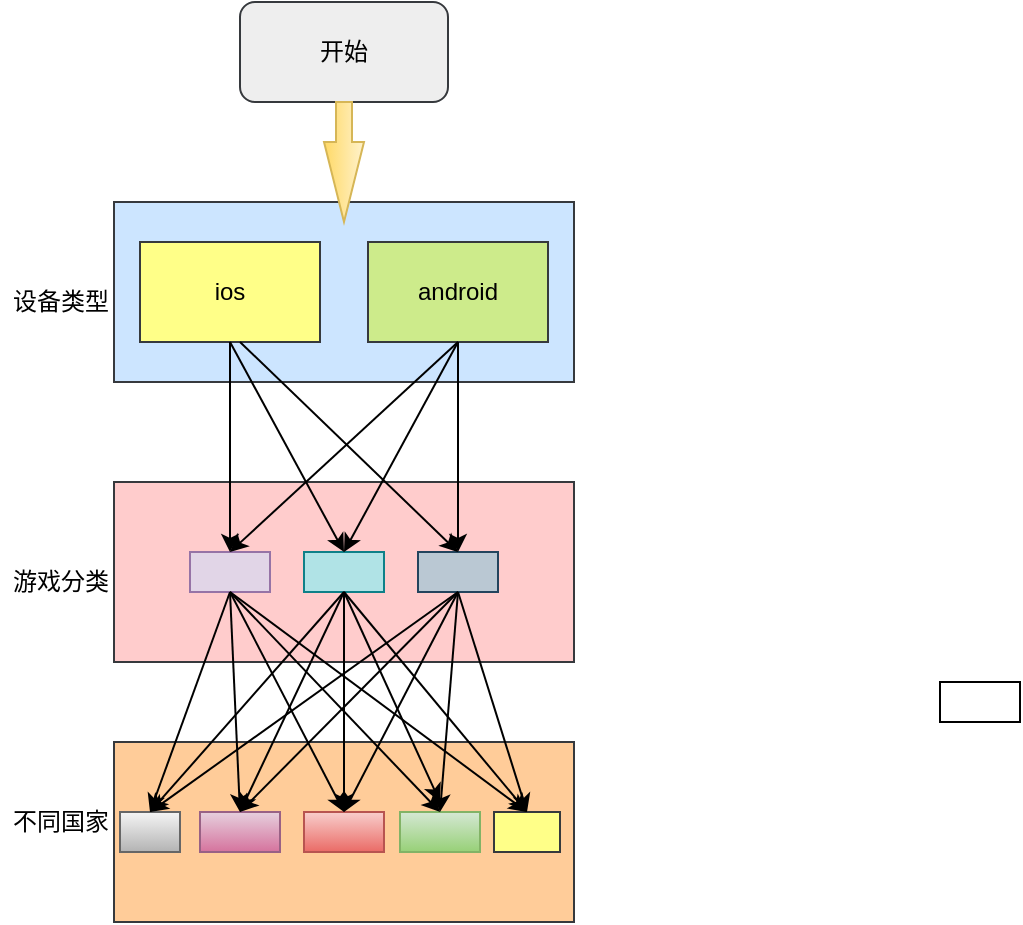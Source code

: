 <mxfile version="17.1.5" type="github">
  <diagram id="92MI-djlpyPuR14hq45h" name="Page-1">
    <mxGraphModel dx="1410" dy="793" grid="1" gridSize="10" guides="1" tooltips="1" connect="1" arrows="1" fold="1" page="1" pageScale="1" pageWidth="827" pageHeight="1169" math="0" shadow="0">
      <root>
        <mxCell id="0" />
        <mxCell id="1" parent="0" />
        <mxCell id="6uUrFZ_AbM6551ekXs-v-1" value="开始" style="rounded=1;whiteSpace=wrap;html=1;fillColor=#eeeeee;strokeColor=#36393d;" vertex="1" parent="1">
          <mxGeometry x="350" y="70" width="104" height="50" as="geometry" />
        </mxCell>
        <mxCell id="6uUrFZ_AbM6551ekXs-v-3" value="" style="rounded=0;whiteSpace=wrap;html=1;fillColor=#cce5ff;strokeColor=#36393d;" vertex="1" parent="1">
          <mxGeometry x="287" y="170" width="230" height="90" as="geometry" />
        </mxCell>
        <mxCell id="6uUrFZ_AbM6551ekXs-v-4" value="" style="rounded=0;whiteSpace=wrap;html=1;fillColor=#ffcccc;strokeColor=#36393d;" vertex="1" parent="1">
          <mxGeometry x="287" y="310" width="230" height="90" as="geometry" />
        </mxCell>
        <mxCell id="6uUrFZ_AbM6551ekXs-v-5" value="ios" style="rounded=0;whiteSpace=wrap;html=1;fillColor=#ffff88;strokeColor=#36393d;" vertex="1" parent="1">
          <mxGeometry x="300" y="190" width="90" height="50" as="geometry" />
        </mxCell>
        <mxCell id="6uUrFZ_AbM6551ekXs-v-6" value="android" style="rounded=0;whiteSpace=wrap;html=1;fillColor=#cdeb8b;strokeColor=#36393d;" vertex="1" parent="1">
          <mxGeometry x="414" y="190" width="90" height="50" as="geometry" />
        </mxCell>
        <mxCell id="6uUrFZ_AbM6551ekXs-v-7" value="" style="rounded=0;whiteSpace=wrap;html=1;fillColor=#ffcc99;strokeColor=#36393d;" vertex="1" parent="1">
          <mxGeometry x="287" y="440" width="230" height="90" as="geometry" />
        </mxCell>
        <mxCell id="6uUrFZ_AbM6551ekXs-v-8" value="" style="rounded=0;whiteSpace=wrap;html=1;fillColor=#b0e3e6;strokeColor=#0e8088;" vertex="1" parent="1">
          <mxGeometry x="382" y="345" width="40" height="20" as="geometry" />
        </mxCell>
        <mxCell id="6uUrFZ_AbM6551ekXs-v-9" value="" style="rounded=0;whiteSpace=wrap;html=1;fillColor=#e1d5e7;strokeColor=#9673a6;" vertex="1" parent="1">
          <mxGeometry x="325" y="345" width="40" height="20" as="geometry" />
        </mxCell>
        <mxCell id="6uUrFZ_AbM6551ekXs-v-10" value="" style="rounded=0;whiteSpace=wrap;html=1;fillColor=#bac8d3;strokeColor=#23445d;" vertex="1" parent="1">
          <mxGeometry x="439" y="345" width="40" height="20" as="geometry" />
        </mxCell>
        <mxCell id="6uUrFZ_AbM6551ekXs-v-11" value="" style="rounded=0;whiteSpace=wrap;html=1;fillColor=#d5e8d4;gradientColor=#97d077;strokeColor=#82b366;" vertex="1" parent="1">
          <mxGeometry x="430" y="475" width="40" height="20" as="geometry" />
        </mxCell>
        <mxCell id="6uUrFZ_AbM6551ekXs-v-12" value="" style="rounded=0;whiteSpace=wrap;html=1;fillColor=#ffff88;strokeColor=#36393d;" vertex="1" parent="1">
          <mxGeometry x="477" y="475" width="33" height="20" as="geometry" />
        </mxCell>
        <mxCell id="6uUrFZ_AbM6551ekXs-v-14" value="" style="rounded=0;whiteSpace=wrap;html=1;fillColor=#f5f5f5;gradientColor=#b3b3b3;strokeColor=#666666;" vertex="1" parent="1">
          <mxGeometry x="290" y="475" width="30" height="20" as="geometry" />
        </mxCell>
        <mxCell id="6uUrFZ_AbM6551ekXs-v-15" value="" style="rounded=0;whiteSpace=wrap;html=1;fillColor=#e6d0de;gradientColor=#d5739d;strokeColor=#996185;" vertex="1" parent="1">
          <mxGeometry x="330" y="475" width="40" height="20" as="geometry" />
        </mxCell>
        <mxCell id="6uUrFZ_AbM6551ekXs-v-16" value="" style="rounded=0;whiteSpace=wrap;html=1;fillColor=#f8cecc;gradientColor=#ea6b66;strokeColor=#b85450;" vertex="1" parent="1">
          <mxGeometry x="382" y="475" width="40" height="20" as="geometry" />
        </mxCell>
        <mxCell id="6uUrFZ_AbM6551ekXs-v-17" value="" style="rounded=0;whiteSpace=wrap;html=1;" vertex="1" parent="1">
          <mxGeometry x="700" y="410" width="40" height="20" as="geometry" />
        </mxCell>
        <mxCell id="6uUrFZ_AbM6551ekXs-v-23" value="" style="html=1;shadow=0;dashed=0;align=center;verticalAlign=middle;shape=mxgraph.arrows2.arrow;dy=0.6;dx=40;direction=south;notch=0;fillColor=#fff2cc;gradientColor=#ffd966;strokeColor=#d6b656;" vertex="1" parent="1">
          <mxGeometry x="392" y="120" width="20" height="60" as="geometry" />
        </mxCell>
        <mxCell id="6uUrFZ_AbM6551ekXs-v-25" value="" style="endArrow=classic;html=1;rounded=0;exitX=0.5;exitY=1;exitDx=0;exitDy=0;entryX=0.5;entryY=0;entryDx=0;entryDy=0;" edge="1" parent="1" source="6uUrFZ_AbM6551ekXs-v-5" target="6uUrFZ_AbM6551ekXs-v-9">
          <mxGeometry width="50" height="50" relative="1" as="geometry">
            <mxPoint x="260" y="480" as="sourcePoint" />
            <mxPoint x="310" y="430" as="targetPoint" />
          </mxGeometry>
        </mxCell>
        <mxCell id="6uUrFZ_AbM6551ekXs-v-26" value="" style="endArrow=classic;html=1;rounded=0;entryX=0.5;entryY=0;entryDx=0;entryDy=0;exitX=0.5;exitY=1;exitDx=0;exitDy=0;" edge="1" parent="1" source="6uUrFZ_AbM6551ekXs-v-5" target="6uUrFZ_AbM6551ekXs-v-8">
          <mxGeometry width="50" height="50" relative="1" as="geometry">
            <mxPoint x="110" y="370" as="sourcePoint" />
            <mxPoint x="160" y="320" as="targetPoint" />
          </mxGeometry>
        </mxCell>
        <mxCell id="6uUrFZ_AbM6551ekXs-v-27" value="" style="endArrow=classic;html=1;rounded=0;entryX=0.5;entryY=0;entryDx=0;entryDy=0;" edge="1" parent="1" target="6uUrFZ_AbM6551ekXs-v-10">
          <mxGeometry width="50" height="50" relative="1" as="geometry">
            <mxPoint x="350" y="240" as="sourcePoint" />
            <mxPoint x="180" y="290" as="targetPoint" />
          </mxGeometry>
        </mxCell>
        <mxCell id="6uUrFZ_AbM6551ekXs-v-28" value="" style="endArrow=classic;html=1;rounded=0;entryX=0.5;entryY=0;entryDx=0;entryDy=0;exitX=0.5;exitY=1;exitDx=0;exitDy=0;" edge="1" parent="1" source="6uUrFZ_AbM6551ekXs-v-6" target="6uUrFZ_AbM6551ekXs-v-9">
          <mxGeometry width="50" height="50" relative="1" as="geometry">
            <mxPoint x="130" y="280" as="sourcePoint" />
            <mxPoint x="180" y="230" as="targetPoint" />
          </mxGeometry>
        </mxCell>
        <mxCell id="6uUrFZ_AbM6551ekXs-v-29" value="" style="endArrow=classic;html=1;rounded=0;entryX=0.5;entryY=0;entryDx=0;entryDy=0;exitX=0.5;exitY=1;exitDx=0;exitDy=0;" edge="1" parent="1" source="6uUrFZ_AbM6551ekXs-v-6" target="6uUrFZ_AbM6551ekXs-v-8">
          <mxGeometry width="50" height="50" relative="1" as="geometry">
            <mxPoint x="200" y="260" as="sourcePoint" />
            <mxPoint x="250" y="210" as="targetPoint" />
          </mxGeometry>
        </mxCell>
        <mxCell id="6uUrFZ_AbM6551ekXs-v-30" value="" style="endArrow=classic;html=1;rounded=0;entryX=0.5;entryY=0;entryDx=0;entryDy=0;" edge="1" parent="1" target="6uUrFZ_AbM6551ekXs-v-10">
          <mxGeometry width="50" height="50" relative="1" as="geometry">
            <mxPoint x="459" y="240" as="sourcePoint" />
            <mxPoint x="180" y="210" as="targetPoint" />
          </mxGeometry>
        </mxCell>
        <mxCell id="6uUrFZ_AbM6551ekXs-v-31" value="" style="endArrow=classic;html=1;rounded=0;entryX=0.5;entryY=0;entryDx=0;entryDy=0;exitX=0.5;exitY=1;exitDx=0;exitDy=0;" edge="1" parent="1" source="6uUrFZ_AbM6551ekXs-v-9" target="6uUrFZ_AbM6551ekXs-v-14">
          <mxGeometry width="50" height="50" relative="1" as="geometry">
            <mxPoint x="150" y="410" as="sourcePoint" />
            <mxPoint x="200" y="360" as="targetPoint" />
          </mxGeometry>
        </mxCell>
        <mxCell id="6uUrFZ_AbM6551ekXs-v-32" value="" style="endArrow=classic;html=1;rounded=0;entryX=0.5;entryY=0;entryDx=0;entryDy=0;exitX=0.5;exitY=1;exitDx=0;exitDy=0;" edge="1" parent="1" source="6uUrFZ_AbM6551ekXs-v-9" target="6uUrFZ_AbM6551ekXs-v-16">
          <mxGeometry width="50" height="50" relative="1" as="geometry">
            <mxPoint x="160" y="250" as="sourcePoint" />
            <mxPoint x="210" y="200" as="targetPoint" />
          </mxGeometry>
        </mxCell>
        <mxCell id="6uUrFZ_AbM6551ekXs-v-33" value="" style="endArrow=classic;html=1;rounded=0;entryX=0.5;entryY=0;entryDx=0;entryDy=0;exitX=0.5;exitY=1;exitDx=0;exitDy=0;" edge="1" parent="1" source="6uUrFZ_AbM6551ekXs-v-9" target="6uUrFZ_AbM6551ekXs-v-15">
          <mxGeometry width="50" height="50" relative="1" as="geometry">
            <mxPoint x="350" y="370" as="sourcePoint" />
            <mxPoint x="130" y="280" as="targetPoint" />
            <Array as="points" />
          </mxGeometry>
        </mxCell>
        <mxCell id="6uUrFZ_AbM6551ekXs-v-34" value="" style="endArrow=classic;html=1;rounded=0;entryX=0.5;entryY=0;entryDx=0;entryDy=0;exitX=0.5;exitY=1;exitDx=0;exitDy=0;" edge="1" parent="1" source="6uUrFZ_AbM6551ekXs-v-9" target="6uUrFZ_AbM6551ekXs-v-11">
          <mxGeometry width="50" height="50" relative="1" as="geometry">
            <mxPoint x="350" y="370" as="sourcePoint" />
            <mxPoint x="110" y="190" as="targetPoint" />
          </mxGeometry>
        </mxCell>
        <mxCell id="6uUrFZ_AbM6551ekXs-v-35" value="" style="endArrow=classic;html=1;rounded=0;entryX=0.5;entryY=0;entryDx=0;entryDy=0;exitX=0.5;exitY=1;exitDx=0;exitDy=0;" edge="1" parent="1" source="6uUrFZ_AbM6551ekXs-v-9" target="6uUrFZ_AbM6551ekXs-v-12">
          <mxGeometry width="50" height="50" relative="1" as="geometry">
            <mxPoint x="350" y="370" as="sourcePoint" />
            <mxPoint x="640" y="280" as="targetPoint" />
          </mxGeometry>
        </mxCell>
        <mxCell id="6uUrFZ_AbM6551ekXs-v-37" value="" style="endArrow=classic;html=1;rounded=0;entryX=0.5;entryY=0;entryDx=0;entryDy=0;exitX=0.5;exitY=1;exitDx=0;exitDy=0;" edge="1" parent="1" source="6uUrFZ_AbM6551ekXs-v-8" target="6uUrFZ_AbM6551ekXs-v-14">
          <mxGeometry width="50" height="50" relative="1" as="geometry">
            <mxPoint x="150" y="340" as="sourcePoint" />
            <mxPoint x="200" y="290" as="targetPoint" />
          </mxGeometry>
        </mxCell>
        <mxCell id="6uUrFZ_AbM6551ekXs-v-38" value="" style="endArrow=classic;html=1;rounded=0;entryX=0.5;entryY=0;entryDx=0;entryDy=0;exitX=0.5;exitY=1;exitDx=0;exitDy=0;" edge="1" parent="1" source="6uUrFZ_AbM6551ekXs-v-8" target="6uUrFZ_AbM6551ekXs-v-15">
          <mxGeometry width="50" height="50" relative="1" as="geometry">
            <mxPoint x="190" y="250" as="sourcePoint" />
            <mxPoint x="240" y="200" as="targetPoint" />
          </mxGeometry>
        </mxCell>
        <mxCell id="6uUrFZ_AbM6551ekXs-v-39" value="" style="endArrow=classic;html=1;rounded=0;entryX=0.5;entryY=0;entryDx=0;entryDy=0;exitX=0.5;exitY=1;exitDx=0;exitDy=0;" edge="1" parent="1" source="6uUrFZ_AbM6551ekXs-v-8" target="6uUrFZ_AbM6551ekXs-v-16">
          <mxGeometry width="50" height="50" relative="1" as="geometry">
            <mxPoint x="130" y="240" as="sourcePoint" />
            <mxPoint x="180" y="190" as="targetPoint" />
          </mxGeometry>
        </mxCell>
        <mxCell id="6uUrFZ_AbM6551ekXs-v-40" value="" style="endArrow=classic;html=1;rounded=0;exitX=0.5;exitY=1;exitDx=0;exitDy=0;" edge="1" parent="1" source="6uUrFZ_AbM6551ekXs-v-8">
          <mxGeometry width="50" height="50" relative="1" as="geometry">
            <mxPoint x="80" y="230" as="sourcePoint" />
            <mxPoint x="450" y="470" as="targetPoint" />
          </mxGeometry>
        </mxCell>
        <mxCell id="6uUrFZ_AbM6551ekXs-v-41" value="" style="endArrow=classic;html=1;rounded=0;entryX=0.5;entryY=0;entryDx=0;entryDy=0;exitX=0.5;exitY=1;exitDx=0;exitDy=0;" edge="1" parent="1" source="6uUrFZ_AbM6551ekXs-v-8" target="6uUrFZ_AbM6551ekXs-v-12">
          <mxGeometry width="50" height="50" relative="1" as="geometry">
            <mxPoint x="400" y="370" as="sourcePoint" />
            <mxPoint x="70" y="170" as="targetPoint" />
          </mxGeometry>
        </mxCell>
        <mxCell id="6uUrFZ_AbM6551ekXs-v-42" value="设备类型" style="text;html=1;align=center;verticalAlign=middle;resizable=0;points=[];autosize=1;strokeColor=none;fillColor=none;" vertex="1" parent="1">
          <mxGeometry x="230" y="210" width="60" height="20" as="geometry" />
        </mxCell>
        <mxCell id="6uUrFZ_AbM6551ekXs-v-43" value="游戏分类" style="text;html=1;align=center;verticalAlign=middle;resizable=0;points=[];autosize=1;strokeColor=none;fillColor=none;" vertex="1" parent="1">
          <mxGeometry x="230" y="350" width="60" height="20" as="geometry" />
        </mxCell>
        <mxCell id="6uUrFZ_AbM6551ekXs-v-44" value="不同国家" style="text;html=1;align=center;verticalAlign=middle;resizable=0;points=[];autosize=1;strokeColor=none;fillColor=none;" vertex="1" parent="1">
          <mxGeometry x="230" y="470" width="60" height="20" as="geometry" />
        </mxCell>
        <mxCell id="6uUrFZ_AbM6551ekXs-v-45" value="" style="endArrow=classic;html=1;rounded=0;entryX=0.5;entryY=0;entryDx=0;entryDy=0;exitX=0.5;exitY=1;exitDx=0;exitDy=0;" edge="1" parent="1" source="6uUrFZ_AbM6551ekXs-v-10" target="6uUrFZ_AbM6551ekXs-v-15">
          <mxGeometry width="50" height="50" relative="1" as="geometry">
            <mxPoint x="70" y="340" as="sourcePoint" />
            <mxPoint x="120" y="290" as="targetPoint" />
          </mxGeometry>
        </mxCell>
        <mxCell id="6uUrFZ_AbM6551ekXs-v-46" value="" style="endArrow=classic;html=1;rounded=0;entryX=0.5;entryY=0;entryDx=0;entryDy=0;exitX=0.5;exitY=1;exitDx=0;exitDy=0;" edge="1" parent="1" source="6uUrFZ_AbM6551ekXs-v-10" target="6uUrFZ_AbM6551ekXs-v-16">
          <mxGeometry width="50" height="50" relative="1" as="geometry">
            <mxPoint x="100" y="240" as="sourcePoint" />
            <mxPoint x="150" y="190" as="targetPoint" />
          </mxGeometry>
        </mxCell>
        <mxCell id="6uUrFZ_AbM6551ekXs-v-47" value="" style="endArrow=classic;html=1;rounded=0;entryX=0.5;entryY=0;entryDx=0;entryDy=0;exitX=0.5;exitY=1;exitDx=0;exitDy=0;" edge="1" parent="1" source="6uUrFZ_AbM6551ekXs-v-10" target="6uUrFZ_AbM6551ekXs-v-11">
          <mxGeometry width="50" height="50" relative="1" as="geometry">
            <mxPoint x="60" y="190" as="sourcePoint" />
            <mxPoint x="110" y="140" as="targetPoint" />
          </mxGeometry>
        </mxCell>
        <mxCell id="6uUrFZ_AbM6551ekXs-v-49" value="" style="endArrow=classic;html=1;rounded=0;entryX=0.5;entryY=0;entryDx=0;entryDy=0;exitX=0.5;exitY=1;exitDx=0;exitDy=0;" edge="1" parent="1" source="6uUrFZ_AbM6551ekXs-v-10" target="6uUrFZ_AbM6551ekXs-v-12">
          <mxGeometry width="50" height="50" relative="1" as="geometry">
            <mxPoint x="20" y="140" as="sourcePoint" />
            <mxPoint x="70" y="90" as="targetPoint" />
          </mxGeometry>
        </mxCell>
        <mxCell id="6uUrFZ_AbM6551ekXs-v-50" value="" style="endArrow=classic;html=1;rounded=0;entryX=0.5;entryY=0;entryDx=0;entryDy=0;exitX=0.5;exitY=1;exitDx=0;exitDy=0;" edge="1" parent="1" source="6uUrFZ_AbM6551ekXs-v-10" target="6uUrFZ_AbM6551ekXs-v-14">
          <mxGeometry width="50" height="50" relative="1" as="geometry">
            <mxPoint x="100" y="460" as="sourcePoint" />
            <mxPoint x="150" y="410" as="targetPoint" />
          </mxGeometry>
        </mxCell>
      </root>
    </mxGraphModel>
  </diagram>
</mxfile>
